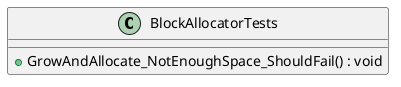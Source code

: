 @startuml
class BlockAllocatorTests {
    + GrowAndAllocate_NotEnoughSpace_ShouldFail() : void
}
@enduml
